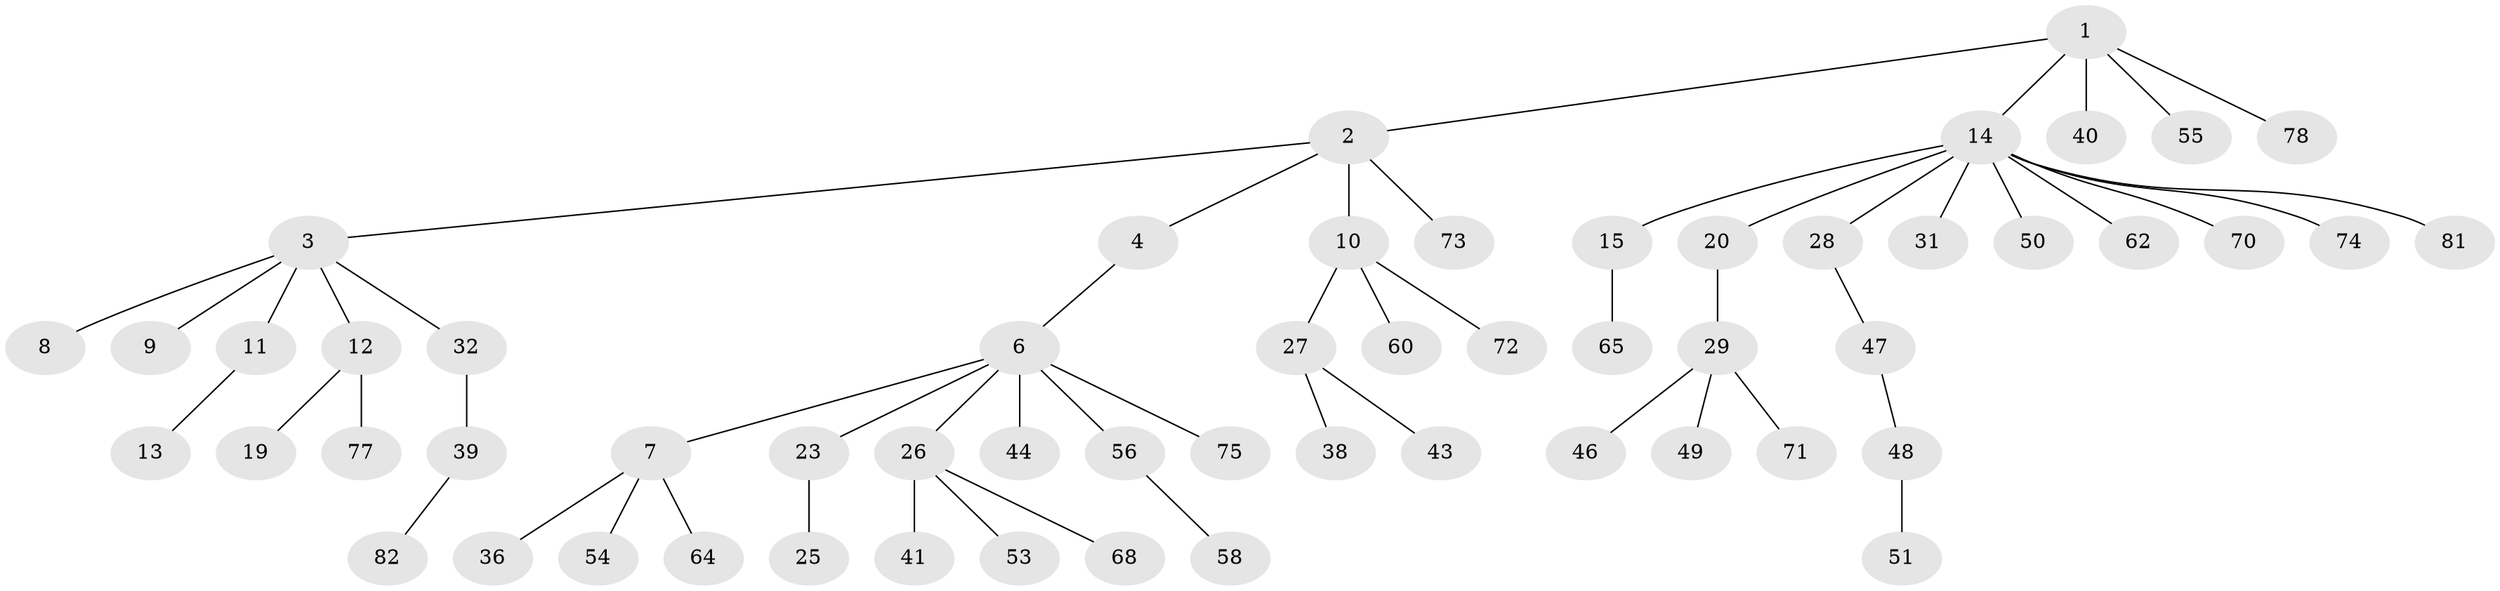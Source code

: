 // Generated by graph-tools (version 1.1) at 2025/52/02/27/25 19:52:10]
// undirected, 57 vertices, 56 edges
graph export_dot {
graph [start="1"]
  node [color=gray90,style=filled];
  1 [super="+5"];
  2 [super="+63"];
  3 [super="+22"];
  4;
  6 [super="+18"];
  7 [super="+80"];
  8;
  9;
  10 [super="+16"];
  11 [super="+17"];
  12 [super="+69"];
  13 [super="+21"];
  14 [super="+30"];
  15 [super="+24"];
  19 [super="+35"];
  20;
  23;
  25 [super="+45"];
  26 [super="+42"];
  27 [super="+34"];
  28;
  29 [super="+33"];
  31 [super="+66"];
  32;
  36 [super="+37"];
  38;
  39 [super="+59"];
  40;
  41;
  43 [super="+57"];
  44;
  46;
  47;
  48 [super="+52"];
  49;
  50 [super="+61"];
  51;
  53;
  54;
  55;
  56;
  58;
  60 [super="+67"];
  62;
  64 [super="+76"];
  65;
  68;
  70;
  71;
  72;
  73;
  74 [super="+79"];
  75;
  77;
  78;
  81;
  82;
  1 -- 2;
  1 -- 55;
  1 -- 40;
  1 -- 78;
  1 -- 14;
  2 -- 3;
  2 -- 4;
  2 -- 10;
  2 -- 73;
  3 -- 8;
  3 -- 9;
  3 -- 11;
  3 -- 12;
  3 -- 32;
  4 -- 6;
  6 -- 7;
  6 -- 23;
  6 -- 26;
  6 -- 75;
  6 -- 56;
  6 -- 44;
  7 -- 36;
  7 -- 54;
  7 -- 64;
  10 -- 72;
  10 -- 27;
  10 -- 60;
  11 -- 13;
  12 -- 19;
  12 -- 77;
  14 -- 15;
  14 -- 20;
  14 -- 28;
  14 -- 50;
  14 -- 62;
  14 -- 74;
  14 -- 81;
  14 -- 31;
  14 -- 70;
  15 -- 65;
  20 -- 29;
  23 -- 25;
  26 -- 41;
  26 -- 68;
  26 -- 53;
  27 -- 43;
  27 -- 38;
  28 -- 47;
  29 -- 46;
  29 -- 71;
  29 -- 49;
  32 -- 39;
  39 -- 82;
  47 -- 48;
  48 -- 51;
  56 -- 58;
}
